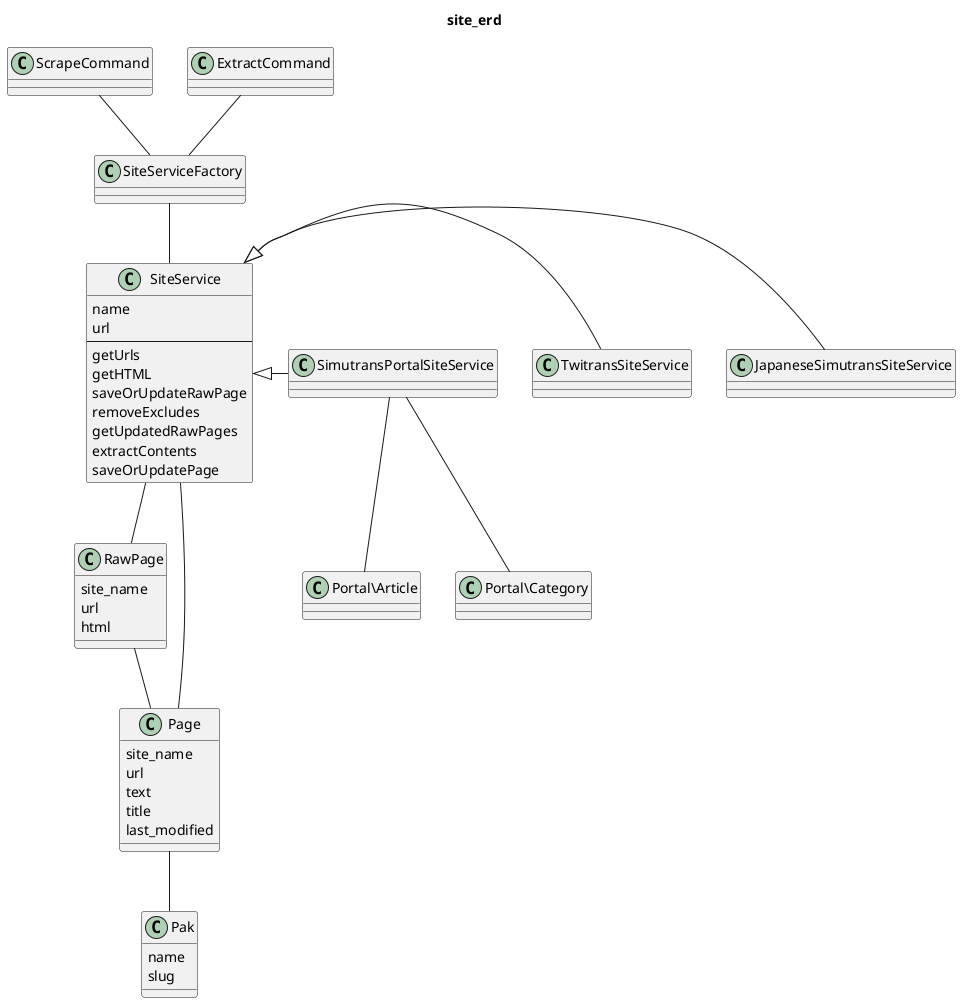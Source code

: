 @startuml
title site_erd
class SiteServiceFactory
class SiteService{
  name
  url
  ---
  getUrls
  getHTML
  saveOrUpdateRawPage
  removeExcludes
  getUpdatedRawPages
  extractContents
  saveOrUpdatePage
}
class SimutransPortalSiteService
class JapaneseSimutransSiteService
class TwitransSiteService
class RawPage{
  site_name
  url
  html
}
class Page{
  site_name
  url
  text
  title
  last_modified
}
class Pak{
  name
  slug
}
class ScrapeCommand
class ExtractCommand
class Portal\Article
class Portal\Category
ScrapeCommand -- SiteServiceFactory
ExtractCommand -- SiteServiceFactory
SiteServiceFactory -- SiteService
SiteService -- RawPage
SiteService -- Page
RawPage -- Page
Page -- Pak
SiteService <|- JapaneseSimutransSiteService
SiteService <|- TwitransSiteService
SiteService <|- SimutransPortalSiteService
SimutransPortalSiteService -- Portal\Article
SimutransPortalSiteService -- Portal\Category
@enduml

@startuml
title media_erd
class MediaServiceFactory
class MediaService{
  name
  url
  ---
  search
  saveArticleIfNeeded
}
class YoutubeMediaService
class SmileVideoMediaService
class TwitterMediaService
class Article{
  site_name
  url
  title
  text
  media_type
  thumbnail_url
  last_modified
}
class FetchCommand
FetchCommand -- MediaServiceFactory
MediaServiceFactory -- MediaService
MediaService <|-- YoutubeMediaService
MediaService <|-- SmileVideoMediaService
MediaService <|-- TwitterMediaService
MediaService -- Article
@enduml

@startuml
title page_search_erd
class Page
class Pak
class SearchLog
class PageController {
    index
    search
}
class Api\v1\PageController {
    search
}
class PageSearchService
class SearchLogService
PageController -- PageSearchService
PageController -- SearchLogService
Api\v1\PageController -- PageSearchService
Api\v1\PageController -- SearchLogService
PageSearchService -- Page
PageSearchService -- Pak
SearchLogService-- SearchLog
@enduml

@startuml
title article_search_erd
class Article
class ArticleController {
    index
}
class ArticleSearchService
ArticleController -- ArticleSearchService
ArticleSearchService -- Article
@enduml
